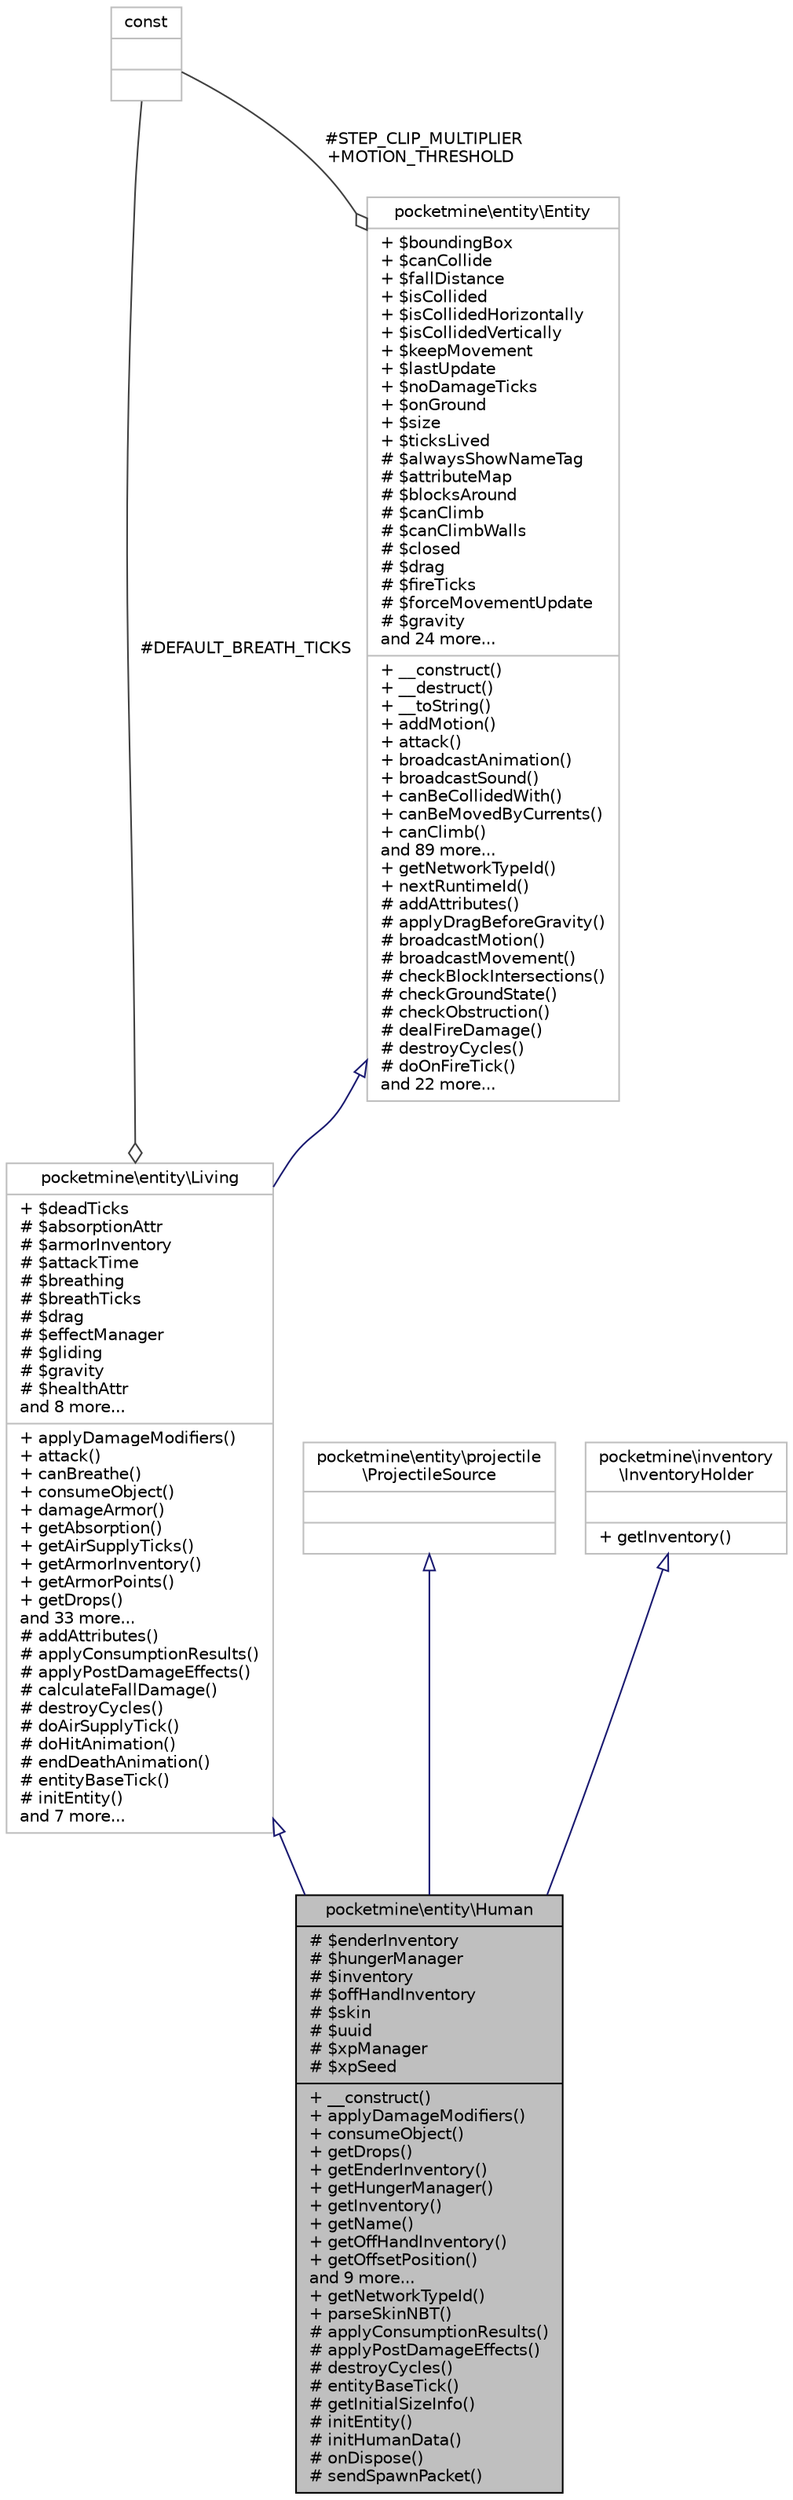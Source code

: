 digraph "pocketmine\entity\Human"
{
 // INTERACTIVE_SVG=YES
 // LATEX_PDF_SIZE
  edge [fontname="Helvetica",fontsize="10",labelfontname="Helvetica",labelfontsize="10"];
  node [fontname="Helvetica",fontsize="10",shape=record];
  Node1 [label="{pocketmine\\entity\\Human\n|# $enderInventory\l# $hungerManager\l# $inventory\l# $offHandInventory\l# $skin\l# $uuid\l# $xpManager\l# $xpSeed\l|+ __construct()\l+ applyDamageModifiers()\l+ consumeObject()\l+ getDrops()\l+ getEnderInventory()\l+ getHungerManager()\l+ getInventory()\l+ getName()\l+ getOffHandInventory()\l+ getOffsetPosition()\land 9 more...\l+ getNetworkTypeId()\l+ parseSkinNBT()\l# applyConsumptionResults()\l# applyPostDamageEffects()\l# destroyCycles()\l# entityBaseTick()\l# getInitialSizeInfo()\l# initEntity()\l# initHumanData()\l# onDispose()\l# sendSpawnPacket()\l}",height=0.2,width=0.4,color="black", fillcolor="grey75", style="filled", fontcolor="black",tooltip=" "];
  Node2 -> Node1 [dir="back",color="midnightblue",fontsize="10",style="solid",arrowtail="onormal",fontname="Helvetica"];
  Node2 [label="{pocketmine\\entity\\Living\n|+ $deadTicks\l# $absorptionAttr\l# $armorInventory\l# $attackTime\l# $breathing\l# $breathTicks\l# $drag\l# $effectManager\l# $gliding\l# $gravity\l# $healthAttr\land 8 more...\l|+ applyDamageModifiers()\l+ attack()\l+ canBreathe()\l+ consumeObject()\l+ damageArmor()\l+ getAbsorption()\l+ getAirSupplyTicks()\l+ getArmorInventory()\l+ getArmorPoints()\l+ getDrops()\land 33 more...\l# addAttributes()\l# applyConsumptionResults()\l# applyPostDamageEffects()\l# calculateFallDamage()\l# destroyCycles()\l# doAirSupplyTick()\l# doHitAnimation()\l# endDeathAnimation()\l# entityBaseTick()\l# initEntity()\land 7 more...\l}",height=0.2,width=0.4,color="grey75", fillcolor="white", style="filled",URL="$df/d0c/classpocketmine_1_1entity_1_1_living.html",tooltip=" "];
  Node3 -> Node2 [dir="back",color="midnightblue",fontsize="10",style="solid",arrowtail="onormal",fontname="Helvetica"];
  Node3 [label="{pocketmine\\entity\\Entity\n|+ $boundingBox\l+ $canCollide\l+ $fallDistance\l+ $isCollided\l+ $isCollidedHorizontally\l+ $isCollidedVertically\l+ $keepMovement\l+ $lastUpdate\l+ $noDamageTicks\l+ $onGround\l+ $size\l+ $ticksLived\l# $alwaysShowNameTag\l# $attributeMap\l# $blocksAround\l# $canClimb\l# $canClimbWalls\l# $closed\l# $drag\l# $fireTicks\l# $forceMovementUpdate\l# $gravity\land 24 more...\l|+ __construct()\l+ __destruct()\l+ __toString()\l+ addMotion()\l+ attack()\l+ broadcastAnimation()\l+ broadcastSound()\l+ canBeCollidedWith()\l+ canBeMovedByCurrents()\l+ canClimb()\land 89 more...\l+ getNetworkTypeId()\l+ nextRuntimeId()\l# addAttributes()\l# applyDragBeforeGravity()\l# broadcastMotion()\l# broadcastMovement()\l# checkBlockIntersections()\l# checkGroundState()\l# checkObstruction()\l# dealFireDamage()\l# destroyCycles()\l# doOnFireTick()\land 22 more...\l}",height=0.2,width=0.4,color="grey75", fillcolor="white", style="filled",URL="$d2/d3c/classpocketmine_1_1entity_1_1_entity.html",tooltip=" "];
  Node4 -> Node3 [color="grey25",fontsize="10",style="solid",label=" #STEP_CLIP_MULTIPLIER\n+MOTION_THRESHOLD" ,arrowhead="odiamond",fontname="Helvetica"];
  Node4 [label="{const\n||}",height=0.2,width=0.4,color="grey75", fillcolor="white", style="filled",tooltip=" "];
  Node4 -> Node2 [color="grey25",fontsize="10",style="solid",label=" #DEFAULT_BREATH_TICKS" ,arrowhead="odiamond",fontname="Helvetica"];
  Node5 -> Node1 [dir="back",color="midnightblue",fontsize="10",style="solid",arrowtail="onormal",fontname="Helvetica"];
  Node5 [label="{pocketmine\\entity\\projectile\l\\ProjectileSource\n||}",height=0.2,width=0.4,color="grey75", fillcolor="white", style="filled",URL="$d0/d26/interfacepocketmine_1_1entity_1_1projectile_1_1_projectile_source.html",tooltip=" "];
  Node6 -> Node1 [dir="back",color="midnightblue",fontsize="10",style="solid",arrowtail="onormal",fontname="Helvetica"];
  Node6 [label="{pocketmine\\inventory\l\\InventoryHolder\n||+ getInventory()\l}",height=0.2,width=0.4,color="grey75", fillcolor="white", style="filled",URL="$d2/d91/interfacepocketmine_1_1inventory_1_1_inventory_holder.html",tooltip=" "];
}
